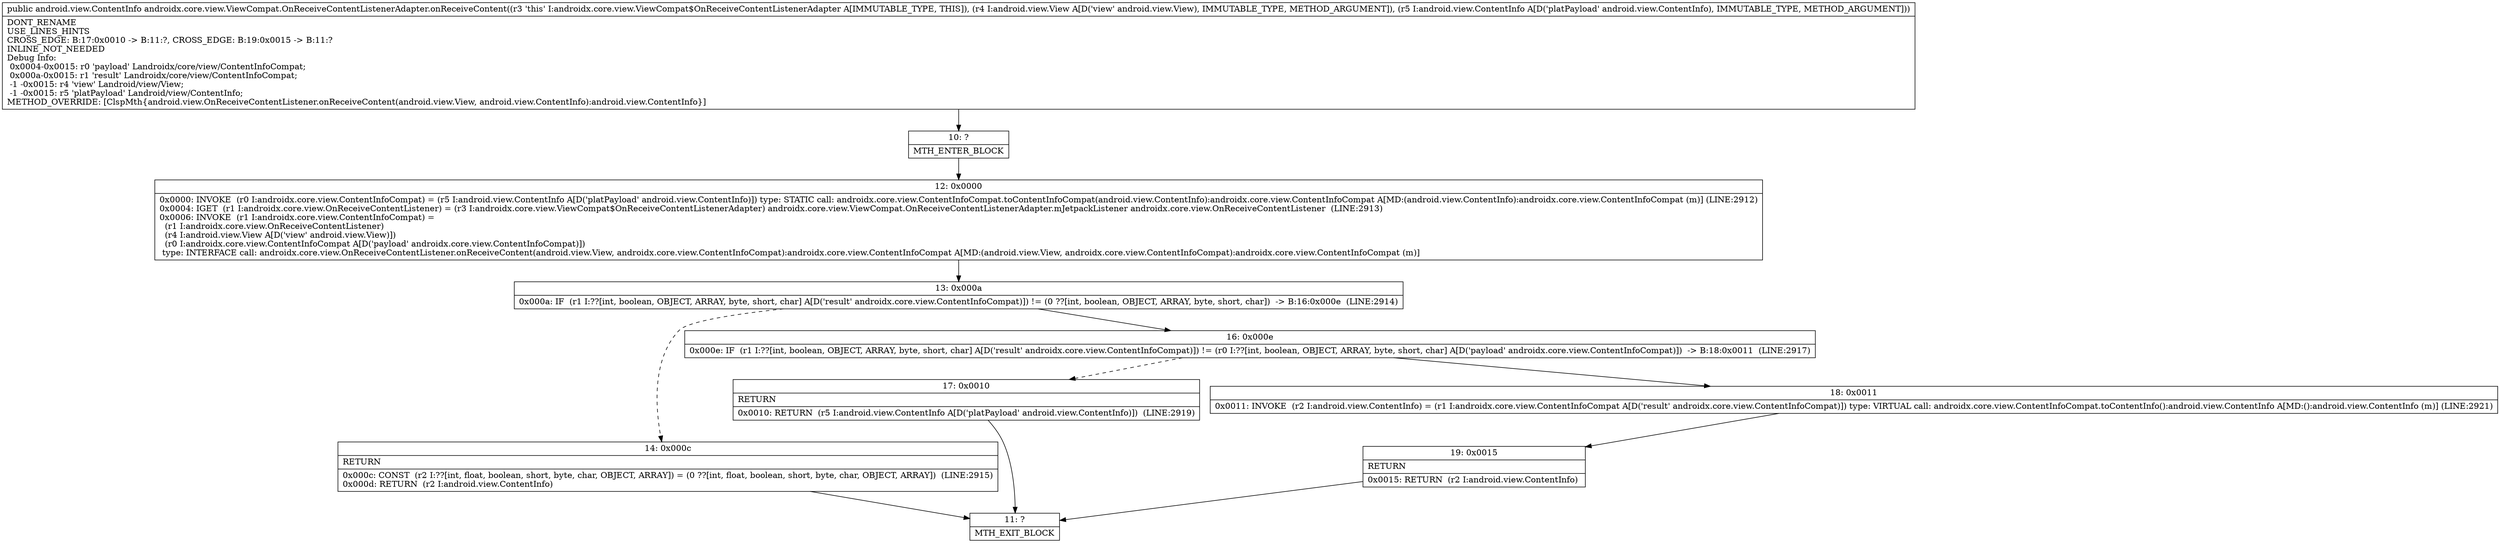 digraph "CFG forandroidx.core.view.ViewCompat.OnReceiveContentListenerAdapter.onReceiveContent(Landroid\/view\/View;Landroid\/view\/ContentInfo;)Landroid\/view\/ContentInfo;" {
Node_10 [shape=record,label="{10\:\ ?|MTH_ENTER_BLOCK\l}"];
Node_12 [shape=record,label="{12\:\ 0x0000|0x0000: INVOKE  (r0 I:androidx.core.view.ContentInfoCompat) = (r5 I:android.view.ContentInfo A[D('platPayload' android.view.ContentInfo)]) type: STATIC call: androidx.core.view.ContentInfoCompat.toContentInfoCompat(android.view.ContentInfo):androidx.core.view.ContentInfoCompat A[MD:(android.view.ContentInfo):androidx.core.view.ContentInfoCompat (m)] (LINE:2912)\l0x0004: IGET  (r1 I:androidx.core.view.OnReceiveContentListener) = (r3 I:androidx.core.view.ViewCompat$OnReceiveContentListenerAdapter) androidx.core.view.ViewCompat.OnReceiveContentListenerAdapter.mJetpackListener androidx.core.view.OnReceiveContentListener  (LINE:2913)\l0x0006: INVOKE  (r1 I:androidx.core.view.ContentInfoCompat) = \l  (r1 I:androidx.core.view.OnReceiveContentListener)\l  (r4 I:android.view.View A[D('view' android.view.View)])\l  (r0 I:androidx.core.view.ContentInfoCompat A[D('payload' androidx.core.view.ContentInfoCompat)])\l type: INTERFACE call: androidx.core.view.OnReceiveContentListener.onReceiveContent(android.view.View, androidx.core.view.ContentInfoCompat):androidx.core.view.ContentInfoCompat A[MD:(android.view.View, androidx.core.view.ContentInfoCompat):androidx.core.view.ContentInfoCompat (m)]\l}"];
Node_13 [shape=record,label="{13\:\ 0x000a|0x000a: IF  (r1 I:??[int, boolean, OBJECT, ARRAY, byte, short, char] A[D('result' androidx.core.view.ContentInfoCompat)]) != (0 ??[int, boolean, OBJECT, ARRAY, byte, short, char])  \-\> B:16:0x000e  (LINE:2914)\l}"];
Node_14 [shape=record,label="{14\:\ 0x000c|RETURN\l|0x000c: CONST  (r2 I:??[int, float, boolean, short, byte, char, OBJECT, ARRAY]) = (0 ??[int, float, boolean, short, byte, char, OBJECT, ARRAY])  (LINE:2915)\l0x000d: RETURN  (r2 I:android.view.ContentInfo) \l}"];
Node_11 [shape=record,label="{11\:\ ?|MTH_EXIT_BLOCK\l}"];
Node_16 [shape=record,label="{16\:\ 0x000e|0x000e: IF  (r1 I:??[int, boolean, OBJECT, ARRAY, byte, short, char] A[D('result' androidx.core.view.ContentInfoCompat)]) != (r0 I:??[int, boolean, OBJECT, ARRAY, byte, short, char] A[D('payload' androidx.core.view.ContentInfoCompat)])  \-\> B:18:0x0011  (LINE:2917)\l}"];
Node_17 [shape=record,label="{17\:\ 0x0010|RETURN\l|0x0010: RETURN  (r5 I:android.view.ContentInfo A[D('platPayload' android.view.ContentInfo)])  (LINE:2919)\l}"];
Node_18 [shape=record,label="{18\:\ 0x0011|0x0011: INVOKE  (r2 I:android.view.ContentInfo) = (r1 I:androidx.core.view.ContentInfoCompat A[D('result' androidx.core.view.ContentInfoCompat)]) type: VIRTUAL call: androidx.core.view.ContentInfoCompat.toContentInfo():android.view.ContentInfo A[MD:():android.view.ContentInfo (m)] (LINE:2921)\l}"];
Node_19 [shape=record,label="{19\:\ 0x0015|RETURN\l|0x0015: RETURN  (r2 I:android.view.ContentInfo) \l}"];
MethodNode[shape=record,label="{public android.view.ContentInfo androidx.core.view.ViewCompat.OnReceiveContentListenerAdapter.onReceiveContent((r3 'this' I:androidx.core.view.ViewCompat$OnReceiveContentListenerAdapter A[IMMUTABLE_TYPE, THIS]), (r4 I:android.view.View A[D('view' android.view.View), IMMUTABLE_TYPE, METHOD_ARGUMENT]), (r5 I:android.view.ContentInfo A[D('platPayload' android.view.ContentInfo), IMMUTABLE_TYPE, METHOD_ARGUMENT]))  | DONT_RENAME\lUSE_LINES_HINTS\lCROSS_EDGE: B:17:0x0010 \-\> B:11:?, CROSS_EDGE: B:19:0x0015 \-\> B:11:?\lINLINE_NOT_NEEDED\lDebug Info:\l  0x0004\-0x0015: r0 'payload' Landroidx\/core\/view\/ContentInfoCompat;\l  0x000a\-0x0015: r1 'result' Landroidx\/core\/view\/ContentInfoCompat;\l  \-1 \-0x0015: r4 'view' Landroid\/view\/View;\l  \-1 \-0x0015: r5 'platPayload' Landroid\/view\/ContentInfo;\lMETHOD_OVERRIDE: [ClspMth\{android.view.OnReceiveContentListener.onReceiveContent(android.view.View, android.view.ContentInfo):android.view.ContentInfo\}]\l}"];
MethodNode -> Node_10;Node_10 -> Node_12;
Node_12 -> Node_13;
Node_13 -> Node_14[style=dashed];
Node_13 -> Node_16;
Node_14 -> Node_11;
Node_16 -> Node_17[style=dashed];
Node_16 -> Node_18;
Node_17 -> Node_11;
Node_18 -> Node_19;
Node_19 -> Node_11;
}

